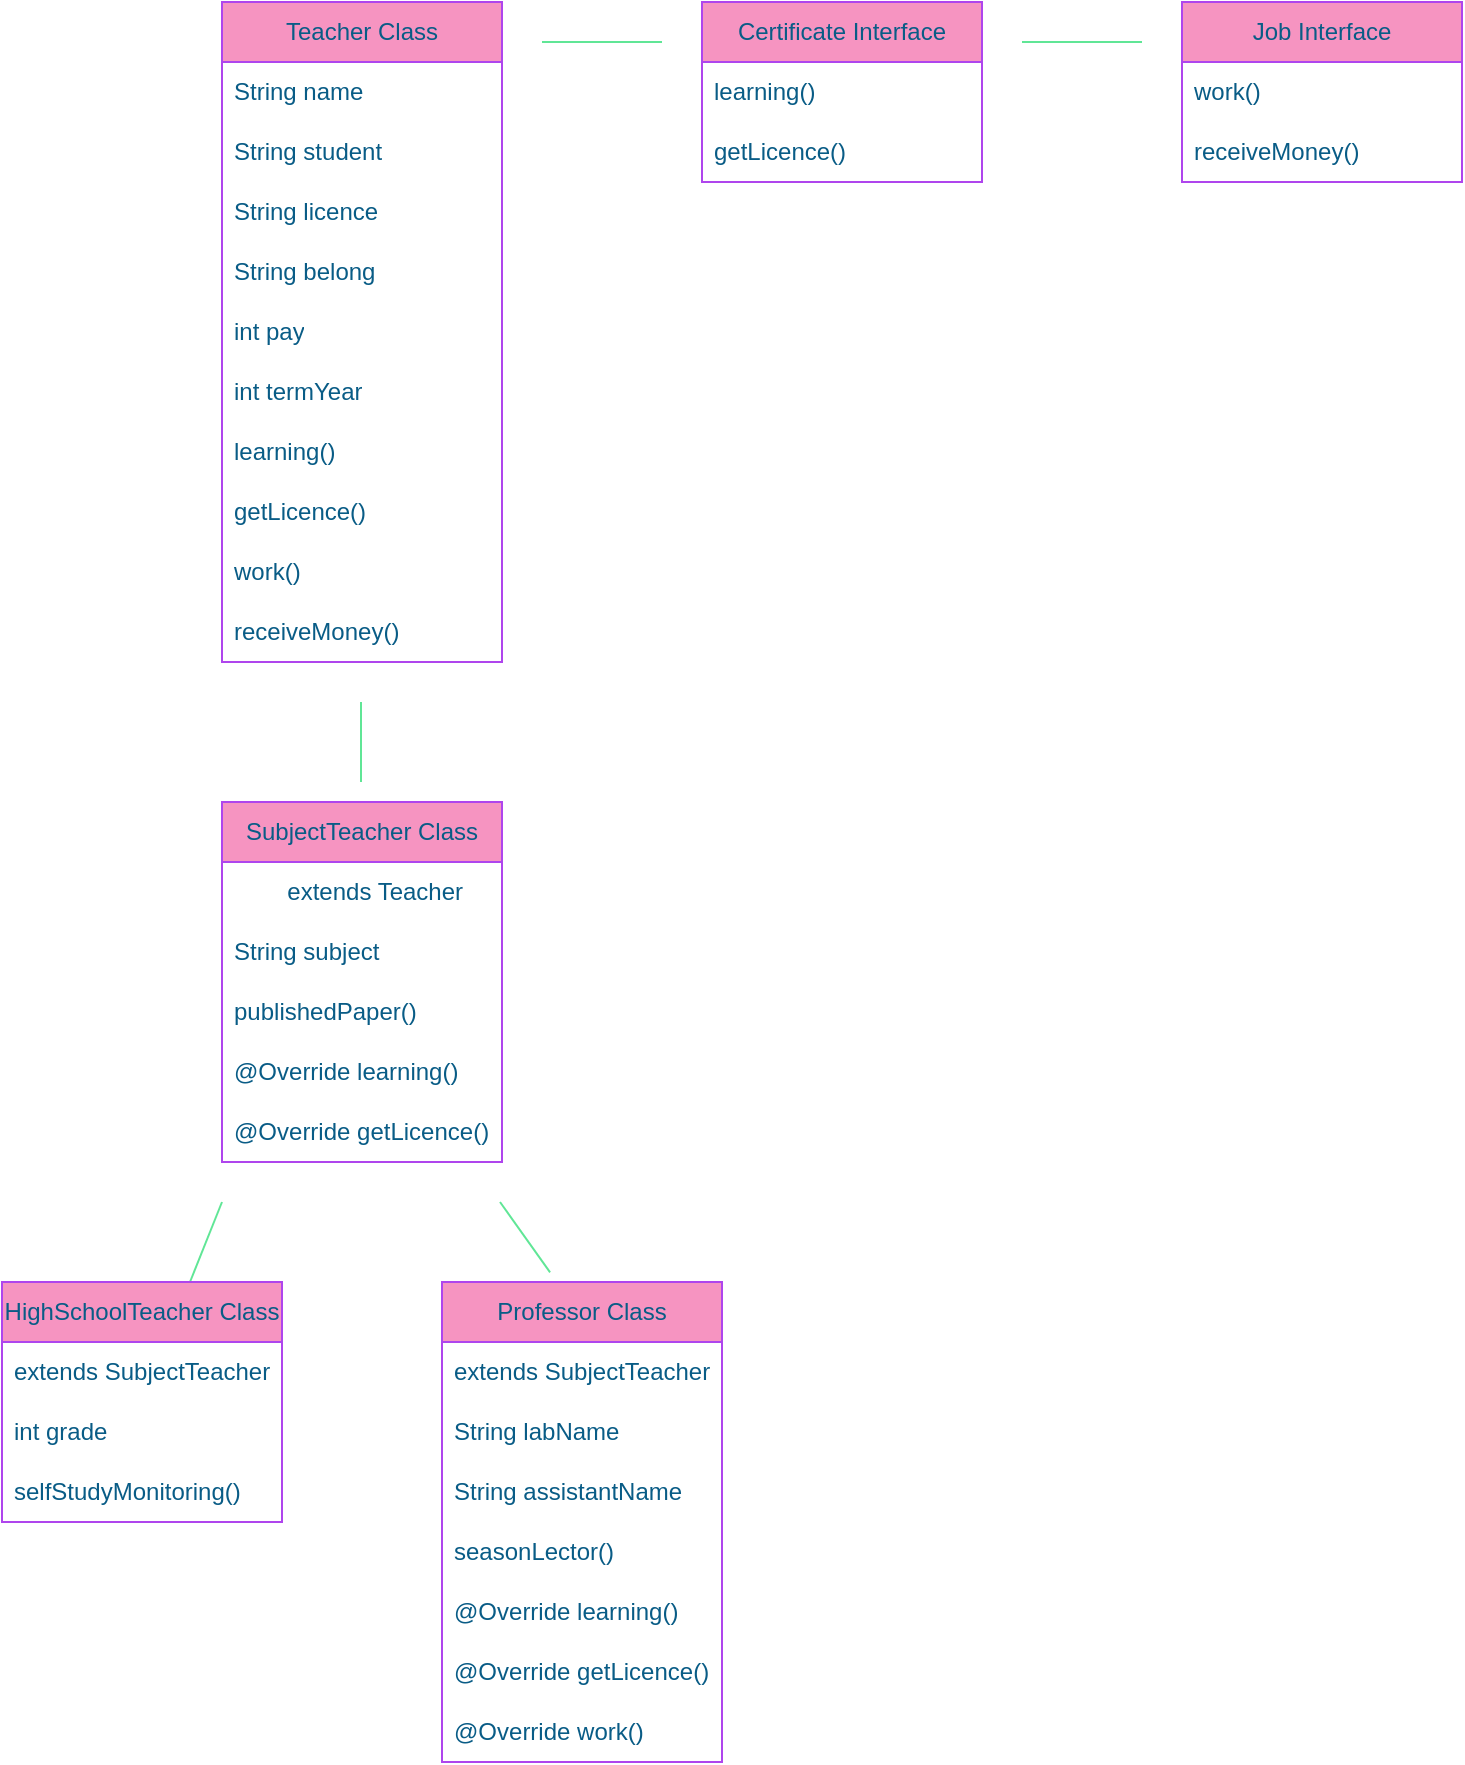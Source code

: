 <mxfile version="21.0.2" type="github"><diagram name="Page-1" id="WScOeV2Ejhk9VykyoCVF"><mxGraphModel dx="902" dy="776" grid="1" gridSize="10" guides="1" tooltips="1" connect="1" arrows="1" fold="1" page="1" pageScale="1" pageWidth="850" pageHeight="1100" math="0" shadow="0"><root><mxCell id="0"/><mxCell id="1" parent="0"/><mxCell id="rr9cB3aMACFyPu4Gy-Kd-2" value="Teacher Class" style="swimlane;fontStyle=0;childLayout=stackLayout;horizontal=1;startSize=30;horizontalStack=0;resizeParent=1;resizeParentMax=0;resizeLast=0;collapsible=1;marginBottom=0;whiteSpace=wrap;html=1;labelBackgroundColor=none;fillColor=#F694C1;strokeColor=#AF45ED;fontColor=#095C86;" vertex="1" parent="1"><mxGeometry x="160" y="80" width="140" height="330" as="geometry"/></mxCell><mxCell id="rr9cB3aMACFyPu4Gy-Kd-3" value="String name" style="text;strokeColor=none;fillColor=none;align=left;verticalAlign=middle;spacingLeft=4;spacingRight=4;overflow=hidden;points=[[0,0.5],[1,0.5]];portConstraint=eastwest;rotatable=0;whiteSpace=wrap;html=1;labelBackgroundColor=none;fontColor=#095C86;" vertex="1" parent="rr9cB3aMACFyPu4Gy-Kd-2"><mxGeometry y="30" width="140" height="30" as="geometry"/></mxCell><mxCell id="rr9cB3aMACFyPu4Gy-Kd-4" value="String student" style="text;strokeColor=none;fillColor=none;align=left;verticalAlign=middle;spacingLeft=4;spacingRight=4;overflow=hidden;points=[[0,0.5],[1,0.5]];portConstraint=eastwest;rotatable=0;whiteSpace=wrap;html=1;labelBackgroundColor=none;fontColor=#095C86;" vertex="1" parent="rr9cB3aMACFyPu4Gy-Kd-2"><mxGeometry y="60" width="140" height="30" as="geometry"/></mxCell><mxCell id="rr9cB3aMACFyPu4Gy-Kd-5" value="String licence" style="text;strokeColor=none;fillColor=none;align=left;verticalAlign=middle;spacingLeft=4;spacingRight=4;overflow=hidden;points=[[0,0.5],[1,0.5]];portConstraint=eastwest;rotatable=0;whiteSpace=wrap;html=1;labelBackgroundColor=none;fontColor=#095C86;" vertex="1" parent="rr9cB3aMACFyPu4Gy-Kd-2"><mxGeometry y="90" width="140" height="30" as="geometry"/></mxCell><mxCell id="rr9cB3aMACFyPu4Gy-Kd-7" value="String belong" style="text;strokeColor=none;fillColor=none;align=left;verticalAlign=middle;spacingLeft=4;spacingRight=4;overflow=hidden;points=[[0,0.5],[1,0.5]];portConstraint=eastwest;rotatable=0;whiteSpace=wrap;html=1;labelBackgroundColor=none;fontColor=#095C86;" vertex="1" parent="rr9cB3aMACFyPu4Gy-Kd-2"><mxGeometry y="120" width="140" height="30" as="geometry"/></mxCell><mxCell id="rr9cB3aMACFyPu4Gy-Kd-8" value="int pay" style="text;strokeColor=none;fillColor=none;align=left;verticalAlign=middle;spacingLeft=4;spacingRight=4;overflow=hidden;points=[[0,0.5],[1,0.5]];portConstraint=eastwest;rotatable=0;whiteSpace=wrap;html=1;labelBackgroundColor=none;fontColor=#095C86;" vertex="1" parent="rr9cB3aMACFyPu4Gy-Kd-2"><mxGeometry y="150" width="140" height="30" as="geometry"/></mxCell><mxCell id="rr9cB3aMACFyPu4Gy-Kd-9" value="int termYear" style="text;strokeColor=none;fillColor=none;align=left;verticalAlign=middle;spacingLeft=4;spacingRight=4;overflow=hidden;points=[[0,0.5],[1,0.5]];portConstraint=eastwest;rotatable=0;whiteSpace=wrap;html=1;labelBackgroundColor=none;fontColor=#095C86;" vertex="1" parent="rr9cB3aMACFyPu4Gy-Kd-2"><mxGeometry y="180" width="140" height="30" as="geometry"/></mxCell><mxCell id="rr9cB3aMACFyPu4Gy-Kd-10" value="learning()" style="text;strokeColor=none;fillColor=none;align=left;verticalAlign=middle;spacingLeft=4;spacingRight=4;overflow=hidden;points=[[0,0.5],[1,0.5]];portConstraint=eastwest;rotatable=0;whiteSpace=wrap;html=1;labelBackgroundColor=none;fontColor=#095C86;" vertex="1" parent="rr9cB3aMACFyPu4Gy-Kd-2"><mxGeometry y="210" width="140" height="30" as="geometry"/></mxCell><mxCell id="rr9cB3aMACFyPu4Gy-Kd-14" value="getLicence()" style="text;strokeColor=none;fillColor=none;align=left;verticalAlign=middle;spacingLeft=4;spacingRight=4;overflow=hidden;points=[[0,0.5],[1,0.5]];portConstraint=eastwest;rotatable=0;whiteSpace=wrap;html=1;labelBackgroundColor=none;fontColor=#095C86;" vertex="1" parent="rr9cB3aMACFyPu4Gy-Kd-2"><mxGeometry y="240" width="140" height="30" as="geometry"/></mxCell><mxCell id="rr9cB3aMACFyPu4Gy-Kd-13" value="work()" style="text;strokeColor=none;fillColor=none;align=left;verticalAlign=middle;spacingLeft=4;spacingRight=4;overflow=hidden;points=[[0,0.5],[1,0.5]];portConstraint=eastwest;rotatable=0;whiteSpace=wrap;html=1;labelBackgroundColor=none;fontColor=#095C86;" vertex="1" parent="rr9cB3aMACFyPu4Gy-Kd-2"><mxGeometry y="270" width="140" height="30" as="geometry"/></mxCell><mxCell id="rr9cB3aMACFyPu4Gy-Kd-12" value="receiveMoney()" style="text;strokeColor=none;fillColor=none;align=left;verticalAlign=middle;spacingLeft=4;spacingRight=4;overflow=hidden;points=[[0,0.5],[1,0.5]];portConstraint=eastwest;rotatable=0;whiteSpace=wrap;html=1;labelBackgroundColor=none;fontColor=#095C86;" vertex="1" parent="rr9cB3aMACFyPu4Gy-Kd-2"><mxGeometry y="300" width="140" height="30" as="geometry"/></mxCell><mxCell id="rr9cB3aMACFyPu4Gy-Kd-15" value="" style="endArrow=none;html=1;rounded=0;labelBackgroundColor=none;strokeColor=#60E696;fontColor=default;" edge="1" parent="1"><mxGeometry width="50" height="50" relative="1" as="geometry"><mxPoint x="320" y="100" as="sourcePoint"/><mxPoint x="380" y="100" as="targetPoint"/></mxGeometry></mxCell><mxCell id="rr9cB3aMACFyPu4Gy-Kd-16" value="Certificate Interface" style="swimlane;fontStyle=0;childLayout=stackLayout;horizontal=1;startSize=30;horizontalStack=0;resizeParent=1;resizeParentMax=0;resizeLast=0;collapsible=1;marginBottom=0;whiteSpace=wrap;html=1;labelBackgroundColor=none;fillColor=#F694C1;strokeColor=#AF45ED;fontColor=#095C86;" vertex="1" parent="1"><mxGeometry x="400" y="80" width="140" height="90" as="geometry"/></mxCell><mxCell id="rr9cB3aMACFyPu4Gy-Kd-17" value="learning()" style="text;strokeColor=none;fillColor=none;align=left;verticalAlign=middle;spacingLeft=4;spacingRight=4;overflow=hidden;points=[[0,0.5],[1,0.5]];portConstraint=eastwest;rotatable=0;whiteSpace=wrap;html=1;labelBackgroundColor=none;fontColor=#095C86;" vertex="1" parent="rr9cB3aMACFyPu4Gy-Kd-16"><mxGeometry y="30" width="140" height="30" as="geometry"/></mxCell><mxCell id="rr9cB3aMACFyPu4Gy-Kd-18" value="getLicence()" style="text;strokeColor=none;fillColor=none;align=left;verticalAlign=middle;spacingLeft=4;spacingRight=4;overflow=hidden;points=[[0,0.5],[1,0.5]];portConstraint=eastwest;rotatable=0;whiteSpace=wrap;html=1;labelBackgroundColor=none;fontColor=#095C86;" vertex="1" parent="rr9cB3aMACFyPu4Gy-Kd-16"><mxGeometry y="60" width="140" height="30" as="geometry"/></mxCell><mxCell id="rr9cB3aMACFyPu4Gy-Kd-20" value="" style="endArrow=none;html=1;rounded=0;labelBackgroundColor=none;strokeColor=#60E696;fontColor=default;" edge="1" parent="1"><mxGeometry width="50" height="50" relative="1" as="geometry"><mxPoint x="560" y="100" as="sourcePoint"/><mxPoint x="620" y="100" as="targetPoint"/></mxGeometry></mxCell><mxCell id="rr9cB3aMACFyPu4Gy-Kd-21" value="Job Interface" style="swimlane;fontStyle=0;childLayout=stackLayout;horizontal=1;startSize=30;horizontalStack=0;resizeParent=1;resizeParentMax=0;resizeLast=0;collapsible=1;marginBottom=0;whiteSpace=wrap;html=1;labelBackgroundColor=none;fillColor=#F694C1;strokeColor=#AF45ED;fontColor=#095C86;" vertex="1" parent="1"><mxGeometry x="640" y="80" width="140" height="90" as="geometry"/></mxCell><mxCell id="rr9cB3aMACFyPu4Gy-Kd-22" value="work()" style="text;strokeColor=none;fillColor=none;align=left;verticalAlign=middle;spacingLeft=4;spacingRight=4;overflow=hidden;points=[[0,0.5],[1,0.5]];portConstraint=eastwest;rotatable=0;whiteSpace=wrap;html=1;labelBackgroundColor=none;fontColor=#095C86;" vertex="1" parent="rr9cB3aMACFyPu4Gy-Kd-21"><mxGeometry y="30" width="140" height="30" as="geometry"/></mxCell><mxCell id="rr9cB3aMACFyPu4Gy-Kd-23" value="receiveMoney()" style="text;strokeColor=none;fillColor=none;align=left;verticalAlign=middle;spacingLeft=4;spacingRight=4;overflow=hidden;points=[[0,0.5],[1,0.5]];portConstraint=eastwest;rotatable=0;whiteSpace=wrap;html=1;labelBackgroundColor=none;fontColor=#095C86;" vertex="1" parent="rr9cB3aMACFyPu4Gy-Kd-21"><mxGeometry y="60" width="140" height="30" as="geometry"/></mxCell><mxCell id="rr9cB3aMACFyPu4Gy-Kd-24" value="" style="endArrow=none;html=1;rounded=0;labelBackgroundColor=none;strokeColor=#60E696;fontColor=default;" edge="1" parent="1"><mxGeometry width="50" height="50" relative="1" as="geometry"><mxPoint x="229.5" y="430" as="sourcePoint"/><mxPoint x="229.5" y="470" as="targetPoint"/></mxGeometry></mxCell><mxCell id="rr9cB3aMACFyPu4Gy-Kd-25" value="SubjectTeacher Class" style="swimlane;fontStyle=0;childLayout=stackLayout;horizontal=1;startSize=30;horizontalStack=0;resizeParent=1;resizeParentMax=0;resizeLast=0;collapsible=1;marginBottom=0;whiteSpace=wrap;html=1;labelBackgroundColor=none;fillColor=#F694C1;strokeColor=#AF45ED;fontColor=#095C86;" vertex="1" parent="1"><mxGeometry x="160" y="480" width="140" height="180" as="geometry"/></mxCell><mxCell id="rr9cB3aMACFyPu4Gy-Kd-36" value="&lt;span style=&quot;white-space: pre;&quot;&gt;&#9;&lt;span style=&quot;white-space: pre;&quot;&gt;extends Teacher&lt;/span&gt;&lt;/span&gt;" style="text;strokeColor=none;fillColor=none;align=left;verticalAlign=middle;spacingLeft=4;spacingRight=4;overflow=hidden;points=[[0,0.5],[1,0.5]];portConstraint=eastwest;rotatable=0;whiteSpace=wrap;html=1;labelBackgroundColor=none;fontColor=#095C86;" vertex="1" parent="rr9cB3aMACFyPu4Gy-Kd-25"><mxGeometry y="30" width="140" height="30" as="geometry"/></mxCell><mxCell id="rr9cB3aMACFyPu4Gy-Kd-26" value="String subject" style="text;strokeColor=none;fillColor=none;align=left;verticalAlign=middle;spacingLeft=4;spacingRight=4;overflow=hidden;points=[[0,0.5],[1,0.5]];portConstraint=eastwest;rotatable=0;whiteSpace=wrap;html=1;labelBackgroundColor=none;fontColor=#095C86;" vertex="1" parent="rr9cB3aMACFyPu4Gy-Kd-25"><mxGeometry y="60" width="140" height="30" as="geometry"/></mxCell><mxCell id="rr9cB3aMACFyPu4Gy-Kd-31" value="publishedPaper()" style="text;strokeColor=none;fillColor=none;align=left;verticalAlign=middle;spacingLeft=4;spacingRight=4;overflow=hidden;points=[[0,0.5],[1,0.5]];portConstraint=eastwest;rotatable=0;whiteSpace=wrap;html=1;labelBackgroundColor=none;fontColor=#095C86;" vertex="1" parent="rr9cB3aMACFyPu4Gy-Kd-25"><mxGeometry y="90" width="140" height="30" as="geometry"/></mxCell><mxCell id="rr9cB3aMACFyPu4Gy-Kd-32" value="@Override learning()" style="text;strokeColor=none;fillColor=none;align=left;verticalAlign=middle;spacingLeft=4;spacingRight=4;overflow=hidden;points=[[0,0.5],[1,0.5]];portConstraint=eastwest;rotatable=0;whiteSpace=wrap;html=1;labelBackgroundColor=none;fontColor=#095C86;" vertex="1" parent="rr9cB3aMACFyPu4Gy-Kd-25"><mxGeometry y="120" width="140" height="30" as="geometry"/></mxCell><mxCell id="rr9cB3aMACFyPu4Gy-Kd-33" value="@Override&amp;nbsp;getLicence()" style="text;strokeColor=none;fillColor=none;align=left;verticalAlign=middle;spacingLeft=4;spacingRight=4;overflow=hidden;points=[[0,0.5],[1,0.5]];portConstraint=eastwest;rotatable=0;whiteSpace=wrap;html=1;labelBackgroundColor=none;fontColor=#095C86;" vertex="1" parent="rr9cB3aMACFyPu4Gy-Kd-25"><mxGeometry y="150" width="140" height="30" as="geometry"/></mxCell><mxCell id="rr9cB3aMACFyPu4Gy-Kd-37" value="" style="endArrow=none;html=1;rounded=0;entryX=0.386;entryY=-0.02;entryDx=0;entryDy=0;entryPerimeter=0;labelBackgroundColor=none;strokeColor=#60E696;fontColor=default;" edge="1" parent="1" target="rr9cB3aMACFyPu4Gy-Kd-45"><mxGeometry width="50" height="50" relative="1" as="geometry"><mxPoint x="299" y="680" as="sourcePoint"/><mxPoint x="299" y="720" as="targetPoint"/></mxGeometry></mxCell><mxCell id="rr9cB3aMACFyPu4Gy-Kd-38" value="" style="endArrow=none;html=1;rounded=0;startArrow=none;labelBackgroundColor=none;strokeColor=#60E696;fontColor=default;" edge="1" parent="1" source="rr9cB3aMACFyPu4Gy-Kd-39"><mxGeometry width="50" height="50" relative="1" as="geometry"><mxPoint x="160" y="680" as="sourcePoint"/><mxPoint x="120" y="720" as="targetPoint"/></mxGeometry></mxCell><mxCell id="rr9cB3aMACFyPu4Gy-Kd-45" value="Professor Class" style="swimlane;fontStyle=0;childLayout=stackLayout;horizontal=1;startSize=30;horizontalStack=0;resizeParent=1;resizeParentMax=0;resizeLast=0;collapsible=1;marginBottom=0;whiteSpace=wrap;html=1;labelBackgroundColor=none;fillColor=#F694C1;strokeColor=#AF45ED;fontColor=#095C86;" vertex="1" parent="1"><mxGeometry x="270" y="720" width="140" height="240" as="geometry"/></mxCell><mxCell id="rr9cB3aMACFyPu4Gy-Kd-46" value="&lt;span style=&quot;&quot;&gt;&#9;&lt;span style=&quot;&quot;&gt;extends &lt;/span&gt;&lt;/span&gt;SubjectTeacher" style="text;strokeColor=none;fillColor=none;align=left;verticalAlign=middle;spacingLeft=4;spacingRight=4;overflow=hidden;points=[[0,0.5],[1,0.5]];portConstraint=eastwest;rotatable=0;whiteSpace=wrap;html=1;labelBackgroundColor=none;fontColor=#095C86;" vertex="1" parent="rr9cB3aMACFyPu4Gy-Kd-45"><mxGeometry y="30" width="140" height="30" as="geometry"/></mxCell><mxCell id="rr9cB3aMACFyPu4Gy-Kd-47" value="String labName" style="text;strokeColor=none;fillColor=none;align=left;verticalAlign=middle;spacingLeft=4;spacingRight=4;overflow=hidden;points=[[0,0.5],[1,0.5]];portConstraint=eastwest;rotatable=0;whiteSpace=wrap;html=1;labelBackgroundColor=none;fontColor=#095C86;" vertex="1" parent="rr9cB3aMACFyPu4Gy-Kd-45"><mxGeometry y="60" width="140" height="30" as="geometry"/></mxCell><mxCell id="rr9cB3aMACFyPu4Gy-Kd-49" value="String assistantName" style="text;strokeColor=none;fillColor=none;align=left;verticalAlign=middle;spacingLeft=4;spacingRight=4;overflow=hidden;points=[[0,0.5],[1,0.5]];portConstraint=eastwest;rotatable=0;whiteSpace=wrap;html=1;labelBackgroundColor=none;fontColor=#095C86;" vertex="1" parent="rr9cB3aMACFyPu4Gy-Kd-45"><mxGeometry y="90" width="140" height="30" as="geometry"/></mxCell><mxCell id="rr9cB3aMACFyPu4Gy-Kd-56" value="seasonLector()" style="text;strokeColor=none;fillColor=none;align=left;verticalAlign=middle;spacingLeft=4;spacingRight=4;overflow=hidden;points=[[0,0.5],[1,0.5]];portConstraint=eastwest;rotatable=0;whiteSpace=wrap;html=1;labelBackgroundColor=none;fontColor=#095C86;" vertex="1" parent="rr9cB3aMACFyPu4Gy-Kd-45"><mxGeometry y="120" width="140" height="30" as="geometry"/></mxCell><mxCell id="rr9cB3aMACFyPu4Gy-Kd-54" value="@Override learning()" style="text;strokeColor=none;fillColor=none;align=left;verticalAlign=middle;spacingLeft=4;spacingRight=4;overflow=hidden;points=[[0,0.5],[1,0.5]];portConstraint=eastwest;rotatable=0;whiteSpace=wrap;html=1;labelBackgroundColor=none;fontColor=#095C86;" vertex="1" parent="rr9cB3aMACFyPu4Gy-Kd-45"><mxGeometry y="150" width="140" height="30" as="geometry"/></mxCell><mxCell id="rr9cB3aMACFyPu4Gy-Kd-55" value="@Override&amp;nbsp;getLicence()" style="text;strokeColor=none;fillColor=none;align=left;verticalAlign=middle;spacingLeft=4;spacingRight=4;overflow=hidden;points=[[0,0.5],[1,0.5]];portConstraint=eastwest;rotatable=0;whiteSpace=wrap;html=1;labelBackgroundColor=none;fontColor=#095C86;" vertex="1" parent="rr9cB3aMACFyPu4Gy-Kd-45"><mxGeometry y="180" width="140" height="30" as="geometry"/></mxCell><mxCell id="rr9cB3aMACFyPu4Gy-Kd-57" value="@Override work()" style="text;strokeColor=none;fillColor=none;align=left;verticalAlign=middle;spacingLeft=4;spacingRight=4;overflow=hidden;points=[[0,0.5],[1,0.5]];portConstraint=eastwest;rotatable=0;whiteSpace=wrap;html=1;labelBackgroundColor=none;fontColor=#095C86;" vertex="1" parent="rr9cB3aMACFyPu4Gy-Kd-45"><mxGeometry y="210" width="140" height="30" as="geometry"/></mxCell><mxCell id="rr9cB3aMACFyPu4Gy-Kd-50" value="" style="endArrow=none;html=1;rounded=0;labelBackgroundColor=none;strokeColor=#60E696;fontColor=default;" edge="1" parent="1" target="rr9cB3aMACFyPu4Gy-Kd-39"><mxGeometry width="50" height="50" relative="1" as="geometry"><mxPoint x="160" y="680" as="sourcePoint"/><mxPoint x="120" y="720" as="targetPoint"/></mxGeometry></mxCell><mxCell id="rr9cB3aMACFyPu4Gy-Kd-39" value="HighSchoolTeacher Class" style="swimlane;fontStyle=0;childLayout=stackLayout;horizontal=1;startSize=30;horizontalStack=0;resizeParent=1;resizeParentMax=0;resizeLast=0;collapsible=1;marginBottom=0;whiteSpace=wrap;html=1;labelBackgroundColor=none;fillColor=#F694C1;strokeColor=#AF45ED;fontColor=#095C86;" vertex="1" parent="1"><mxGeometry x="50" y="720" width="140" height="120" as="geometry"/></mxCell><mxCell id="rr9cB3aMACFyPu4Gy-Kd-40" value="&lt;span style=&quot;&quot;&gt;&#9;&lt;span style=&quot;&quot;&gt;extends &lt;/span&gt;&lt;/span&gt;SubjectTeacher" style="text;strokeColor=none;fillColor=none;align=left;verticalAlign=middle;spacingLeft=4;spacingRight=4;overflow=hidden;points=[[0,0.5],[1,0.5]];portConstraint=eastwest;rotatable=0;whiteSpace=wrap;html=1;labelBackgroundColor=none;fontColor=#095C86;" vertex="1" parent="rr9cB3aMACFyPu4Gy-Kd-39"><mxGeometry y="30" width="140" height="30" as="geometry"/></mxCell><mxCell id="rr9cB3aMACFyPu4Gy-Kd-41" value="int grade" style="text;strokeColor=none;fillColor=none;align=left;verticalAlign=middle;spacingLeft=4;spacingRight=4;overflow=hidden;points=[[0,0.5],[1,0.5]];portConstraint=eastwest;rotatable=0;whiteSpace=wrap;html=1;labelBackgroundColor=none;fontColor=#095C86;" vertex="1" parent="rr9cB3aMACFyPu4Gy-Kd-39"><mxGeometry y="60" width="140" height="30" as="geometry"/></mxCell><mxCell id="rr9cB3aMACFyPu4Gy-Kd-43" value="selfStudyMonitoring()" style="text;strokeColor=none;fillColor=none;align=left;verticalAlign=middle;spacingLeft=4;spacingRight=4;overflow=hidden;points=[[0,0.5],[1,0.5]];portConstraint=eastwest;rotatable=0;whiteSpace=wrap;html=1;labelBackgroundColor=none;fontColor=#095C86;" vertex="1" parent="rr9cB3aMACFyPu4Gy-Kd-39"><mxGeometry y="90" width="140" height="30" as="geometry"/></mxCell></root></mxGraphModel></diagram></mxfile>